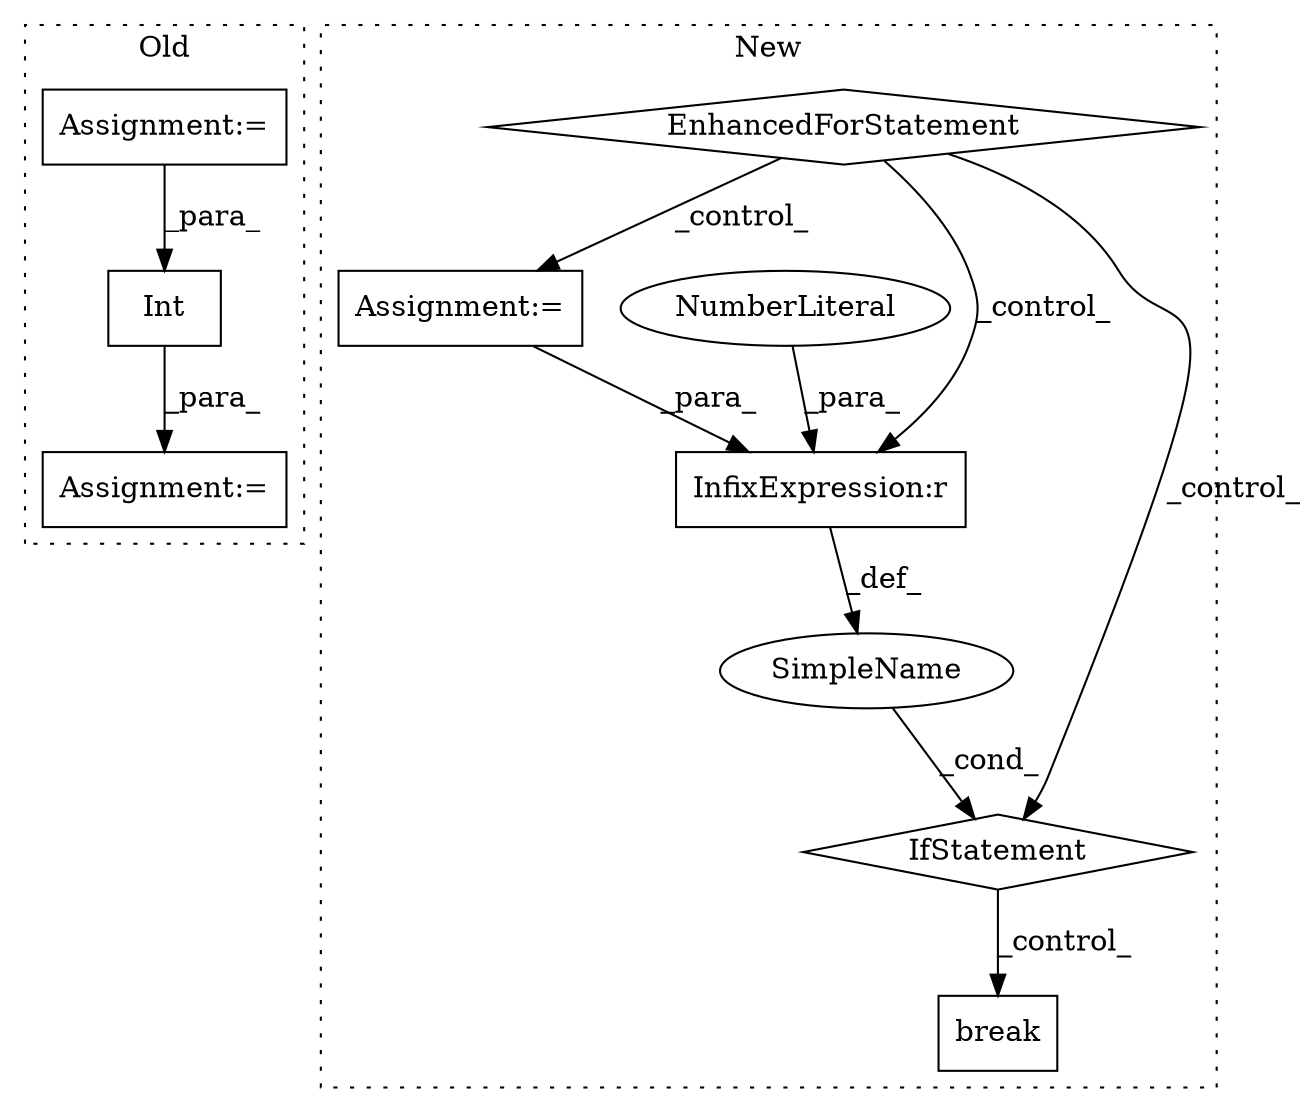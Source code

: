 digraph G {
subgraph cluster0 {
1 [label="Int" a="32" s="4882,4896" l="4,1" shape="box"];
4 [label="Assignment:=" a="7" s="4881" l="1" shape="box"];
10 [label="Assignment:=" a="7" s="4823" l="1" shape="box"];
label = "Old";
style="dotted";
}
subgraph cluster1 {
2 [label="break" a="10" s="5110" l="6" shape="box"];
3 [label="Assignment:=" a="7" s="5034" l="2" shape="box"];
5 [label="IfStatement" a="25" s="5085,5096" l="4,2" shape="diamond"];
6 [label="SimpleName" a="42" s="" l="" shape="ellipse"];
7 [label="EnhancedForStatement" a="70" s="4931,5021" l="57,2" shape="diamond"];
8 [label="InfixExpression:r" a="27" s="5090" l="3" shape="box"];
9 [label="NumberLiteral" a="34" s="5093" l="3" shape="ellipse"];
label = "New";
style="dotted";
}
1 -> 4 [label="_para_"];
3 -> 8 [label="_para_"];
5 -> 2 [label="_control_"];
6 -> 5 [label="_cond_"];
7 -> 8 [label="_control_"];
7 -> 3 [label="_control_"];
7 -> 5 [label="_control_"];
8 -> 6 [label="_def_"];
9 -> 8 [label="_para_"];
10 -> 1 [label="_para_"];
}
